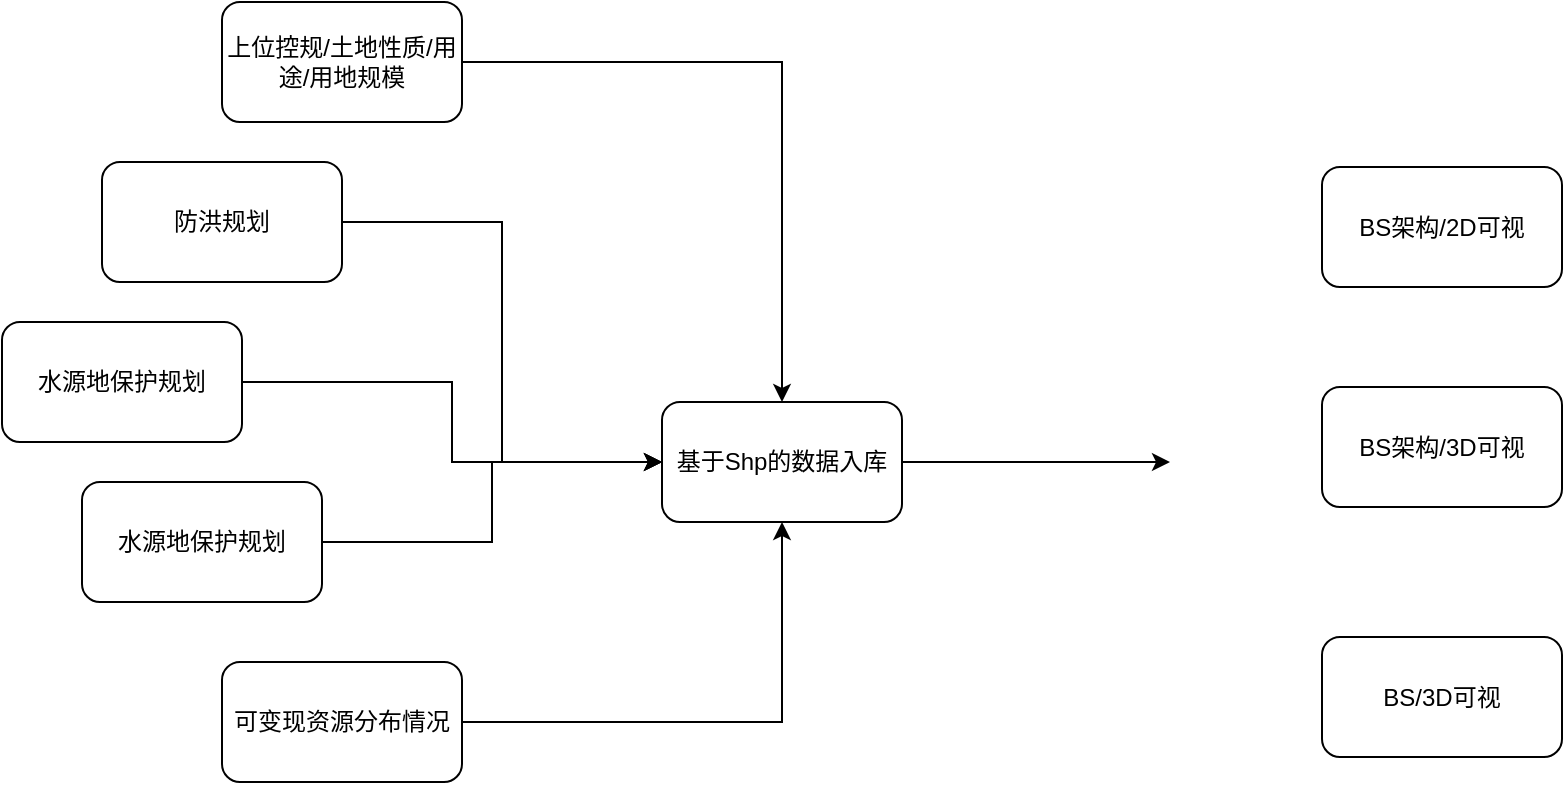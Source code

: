 <mxfile version="21.3.2" type="github">
  <diagram name="第 1 页" id="nfnzHy786rISAd0_TM_V">
    <mxGraphModel dx="2261" dy="774" grid="1" gridSize="10" guides="1" tooltips="1" connect="1" arrows="1" fold="1" page="1" pageScale="1" pageWidth="827" pageHeight="1169" math="0" shadow="0">
      <root>
        <mxCell id="0" />
        <mxCell id="1" parent="0" />
        <mxCell id="NH8UexvuGOOD8I5ICKm5-14" style="edgeStyle=orthogonalEdgeStyle;rounded=0;orthogonalLoop=1;jettySize=auto;html=1;" edge="1" parent="1" source="NH8UexvuGOOD8I5ICKm5-1">
          <mxGeometry relative="1" as="geometry">
            <mxPoint x="294" y="350" as="targetPoint" />
          </mxGeometry>
        </mxCell>
        <mxCell id="NH8UexvuGOOD8I5ICKm5-1" value="基于Shp的数据入库" style="rounded=1;whiteSpace=wrap;html=1;" vertex="1" parent="1">
          <mxGeometry x="40" y="320" width="120" height="60" as="geometry" />
        </mxCell>
        <mxCell id="NH8UexvuGOOD8I5ICKm5-3" style="edgeStyle=orthogonalEdgeStyle;rounded=0;orthogonalLoop=1;jettySize=auto;html=1;" edge="1" parent="1" source="NH8UexvuGOOD8I5ICKm5-2" target="NH8UexvuGOOD8I5ICKm5-1">
          <mxGeometry relative="1" as="geometry" />
        </mxCell>
        <mxCell id="NH8UexvuGOOD8I5ICKm5-2" value="上位控规/土地性质/用途/用地规模" style="rounded=1;whiteSpace=wrap;html=1;" vertex="1" parent="1">
          <mxGeometry x="-180" y="120" width="120" height="60" as="geometry" />
        </mxCell>
        <mxCell id="NH8UexvuGOOD8I5ICKm5-12" style="edgeStyle=orthogonalEdgeStyle;rounded=0;orthogonalLoop=1;jettySize=auto;html=1;entryX=0;entryY=0.5;entryDx=0;entryDy=0;" edge="1" parent="1" source="NH8UexvuGOOD8I5ICKm5-4" target="NH8UexvuGOOD8I5ICKm5-1">
          <mxGeometry relative="1" as="geometry" />
        </mxCell>
        <mxCell id="NH8UexvuGOOD8I5ICKm5-4" value="防洪规划" style="rounded=1;whiteSpace=wrap;html=1;" vertex="1" parent="1">
          <mxGeometry x="-240" y="200" width="120" height="60" as="geometry" />
        </mxCell>
        <mxCell id="NH8UexvuGOOD8I5ICKm5-11" style="edgeStyle=orthogonalEdgeStyle;rounded=0;orthogonalLoop=1;jettySize=auto;html=1;" edge="1" parent="1" source="NH8UexvuGOOD8I5ICKm5-5" target="NH8UexvuGOOD8I5ICKm5-1">
          <mxGeometry relative="1" as="geometry" />
        </mxCell>
        <mxCell id="NH8UexvuGOOD8I5ICKm5-5" value="水源地保护规划" style="rounded=1;whiteSpace=wrap;html=1;" vertex="1" parent="1">
          <mxGeometry x="-290" y="280" width="120" height="60" as="geometry" />
        </mxCell>
        <mxCell id="NH8UexvuGOOD8I5ICKm5-10" style="edgeStyle=orthogonalEdgeStyle;rounded=0;orthogonalLoop=1;jettySize=auto;html=1;" edge="1" parent="1" source="NH8UexvuGOOD8I5ICKm5-7" target="NH8UexvuGOOD8I5ICKm5-1">
          <mxGeometry relative="1" as="geometry" />
        </mxCell>
        <mxCell id="NH8UexvuGOOD8I5ICKm5-7" value="水源地保护规划" style="rounded=1;whiteSpace=wrap;html=1;" vertex="1" parent="1">
          <mxGeometry x="-250" y="360" width="120" height="60" as="geometry" />
        </mxCell>
        <mxCell id="NH8UexvuGOOD8I5ICKm5-9" style="edgeStyle=orthogonalEdgeStyle;rounded=0;orthogonalLoop=1;jettySize=auto;html=1;entryX=0.5;entryY=1;entryDx=0;entryDy=0;" edge="1" parent="1" source="NH8UexvuGOOD8I5ICKm5-8" target="NH8UexvuGOOD8I5ICKm5-1">
          <mxGeometry relative="1" as="geometry" />
        </mxCell>
        <mxCell id="NH8UexvuGOOD8I5ICKm5-8" value="可变现资源分布情况" style="rounded=1;whiteSpace=wrap;html=1;" vertex="1" parent="1">
          <mxGeometry x="-180" y="450" width="120" height="60" as="geometry" />
        </mxCell>
        <mxCell id="NH8UexvuGOOD8I5ICKm5-15" value="BS架构/2D可视" style="rounded=1;whiteSpace=wrap;html=1;" vertex="1" parent="1">
          <mxGeometry x="370" y="202.5" width="120" height="60" as="geometry" />
        </mxCell>
        <mxCell id="NH8UexvuGOOD8I5ICKm5-17" value="BS架构/3D可视" style="rounded=1;whiteSpace=wrap;html=1;" vertex="1" parent="1">
          <mxGeometry x="370" y="312.5" width="120" height="60" as="geometry" />
        </mxCell>
        <mxCell id="NH8UexvuGOOD8I5ICKm5-19" value="BS/3D可视" style="rounded=1;whiteSpace=wrap;html=1;" vertex="1" parent="1">
          <mxGeometry x="370" y="437.5" width="120" height="60" as="geometry" />
        </mxCell>
      </root>
    </mxGraphModel>
  </diagram>
</mxfile>

